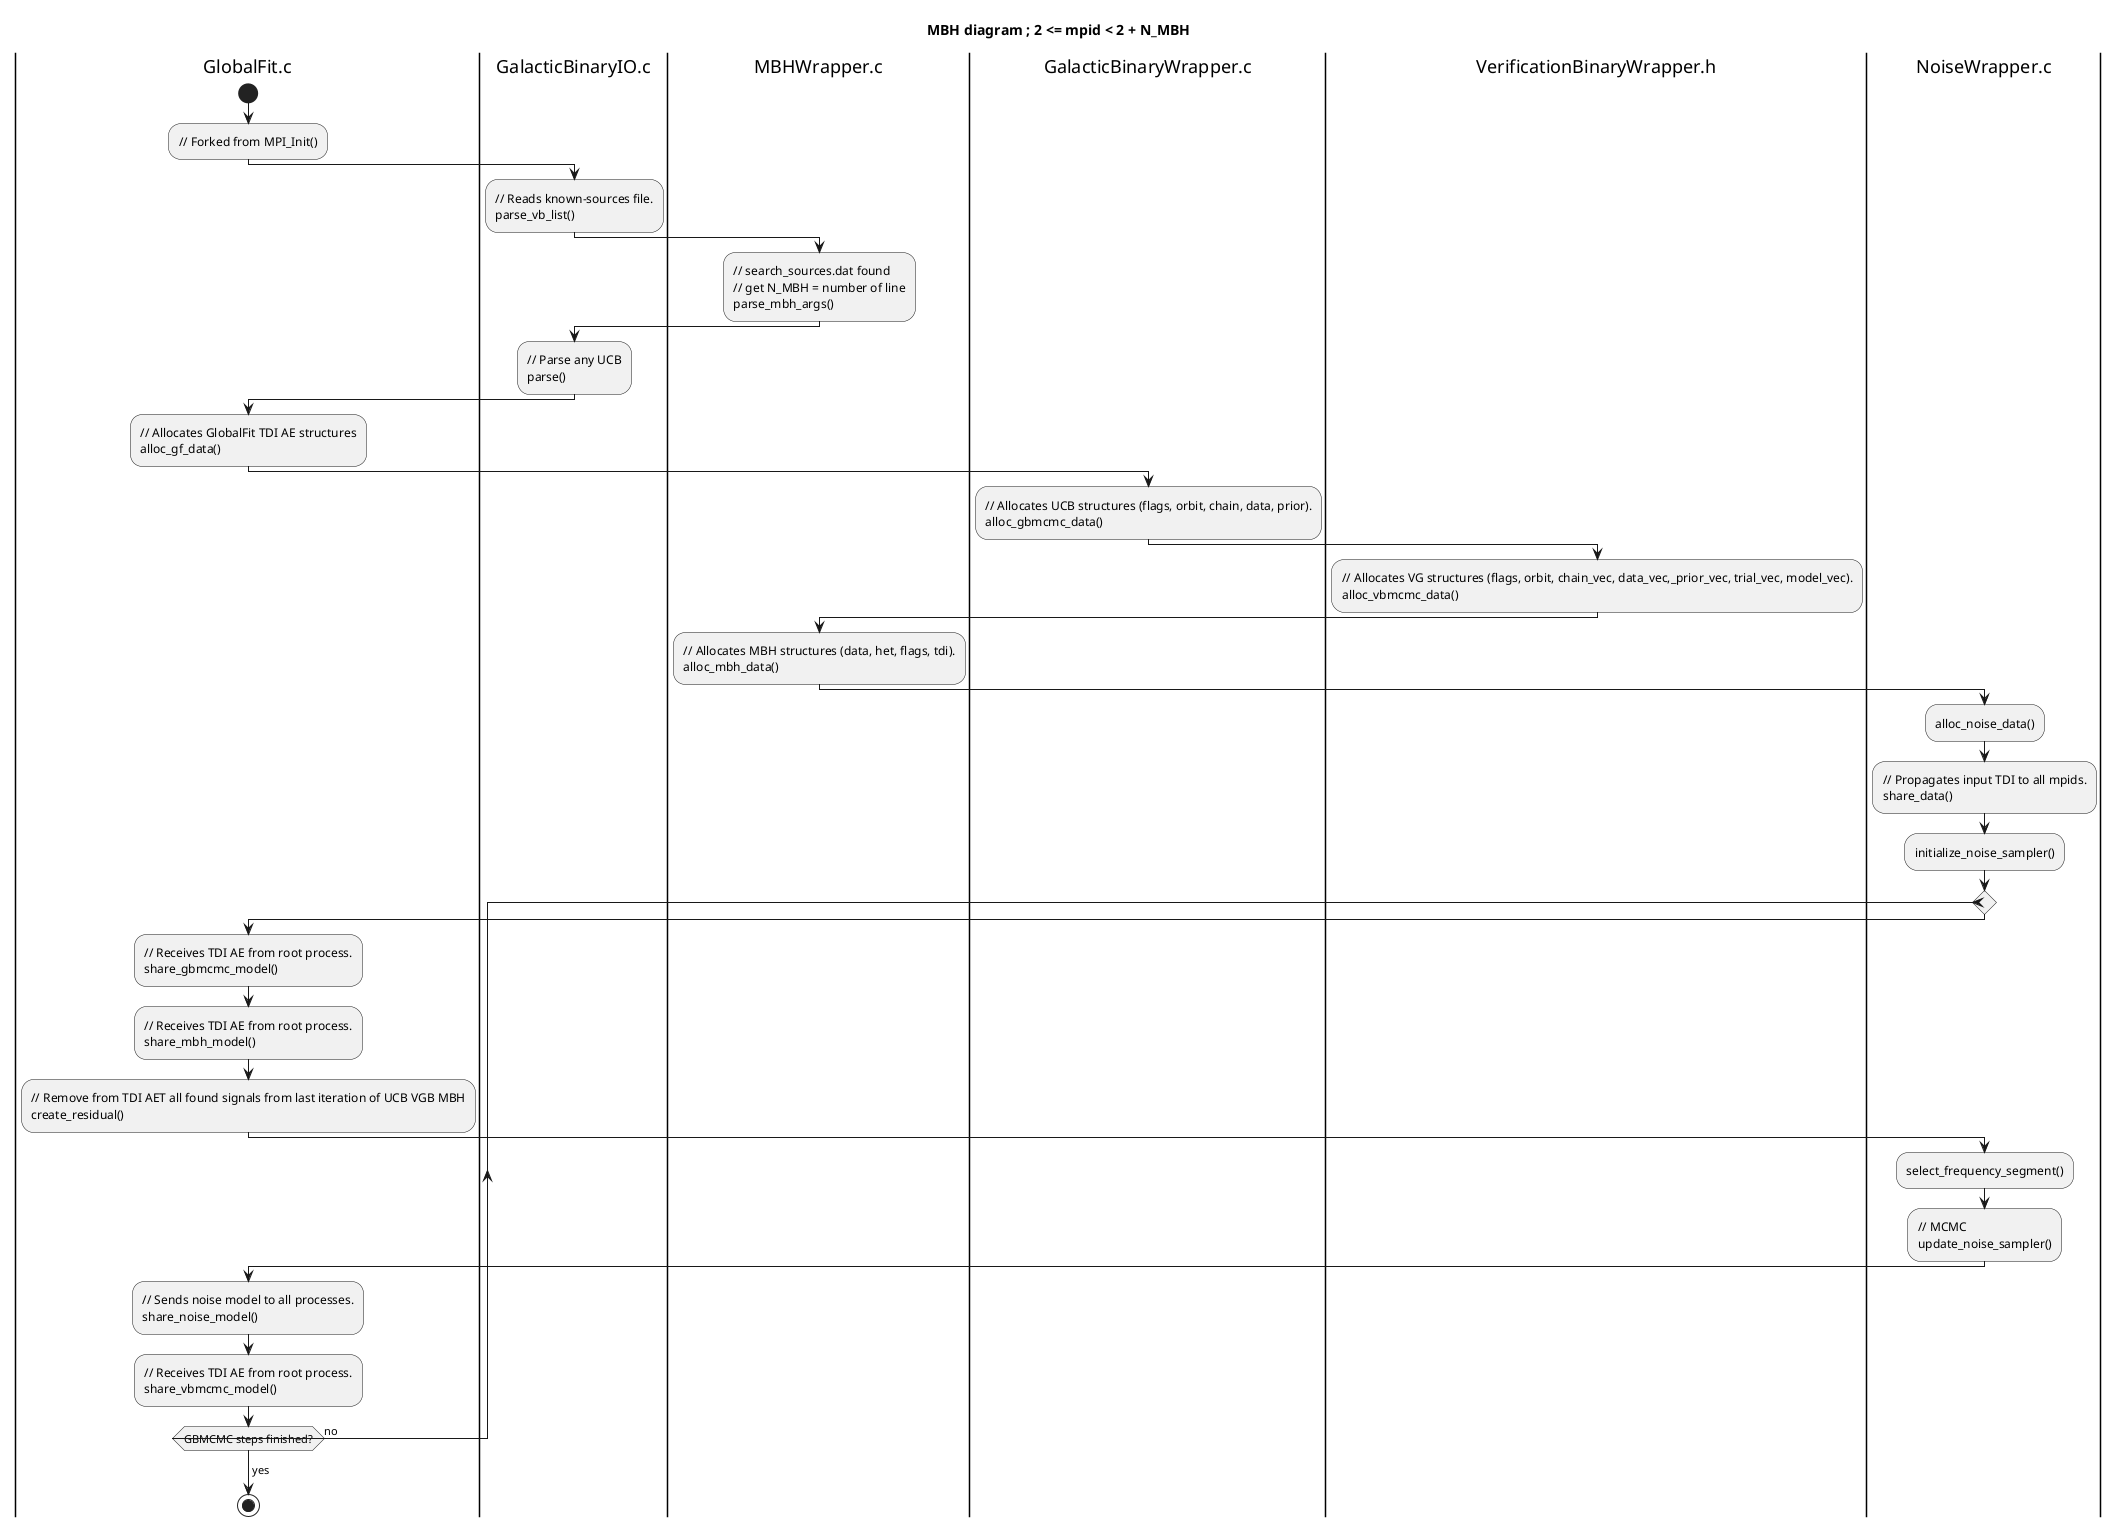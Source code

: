 @startuml
title MBH diagram ; 2 <= mpid < 2 + N_MBH

|#white|GlobalFit.c|
start
  :// Forked from MPI_Init();

  |#white|GalacticBinaryIO.c|
  :// Reads known-sources file.
  parse_vb_list();

  |#white|MBHWrapper.c|
  :// search_sources.dat found
  // get N_MBH = number of line
  parse_mbh_args();

  |#white|GalacticBinaryIO.c|
  :// Parse any UCB 
  parse();

  |#white|GlobalFit.c|
  :// Allocates GlobalFit TDI AE structures
  alloc_gf_data();

  |#white|GalacticBinaryWrapper.c|
  :// Allocates UCB structures (flags, orbit, chain, data, prior).
  alloc_gbmcmc_data();

  |#white|VerificationBinaryWrapper.h|
  :// Allocates VG structures (flags, orbit, chain_vec, data_vec,_prior_vec, trial_vec, model_vec).
  alloc_vbmcmc_data();

  |#white|MBHWrapper.c|
  :// Allocates MBH structures (data, het, flags, tdi).
  alloc_mbh_data();

  |#white|NoiseWrapper.c|
  :alloc_noise_data();

  :// Propagates input TDI to all mpids.
  share_data();

  :initialize_noise_sampler();

  repeat
    |#white|GlobalFit.c|
    :// Receives TDI AE from root process.
    share_gbmcmc_model();

    |#white|GlobalFit.c|
    :// Receives TDI AE from root process.
    share_mbh_model();

    :// Remove from TDI AET all found signals from last iteration of UCB VGB MBH
    create_residual();

    |#white|NoiseWrapper.c|
    :select_frequency_segment();

    :// MCMC
    update_noise_sampler();

    |#white|GlobalFit.c|
    :// Sends noise model to all processes.
    share_noise_model();

    :// Receives TDI AE from root process.
    share_vbmcmc_model();

  repeat while (GBMCMC steps finished?) is (no)
  ->yes;

stop
@enduml

